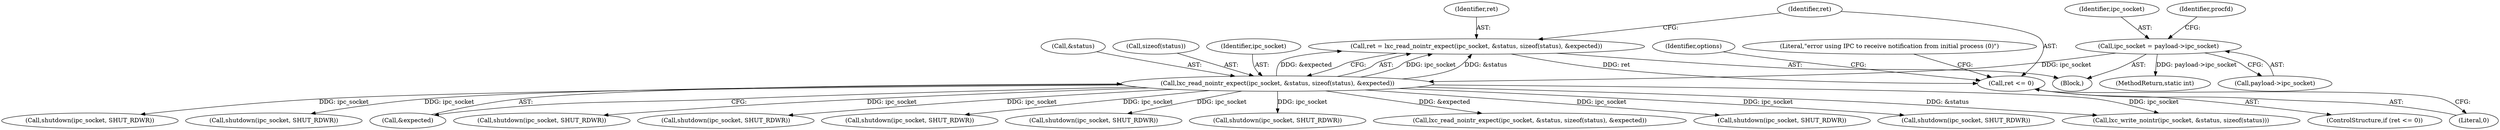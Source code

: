 digraph "0_lxc_5c3fcae78b63ac9dd56e36075903921bd9461f9e@API" {
"1000165" [label="(Call,ret = lxc_read_nointr_expect(ipc_socket, &status, sizeof(status), &expected))"];
"1000167" [label="(Call,lxc_read_nointr_expect(ipc_socket, &status, sizeof(status), &expected))"];
"1000127" [label="(Call,ipc_socket = payload->ipc_socket)"];
"1000176" [label="(Call,ret <= 0)"];
"1000169" [label="(Call,&status)"];
"1000175" [label="(ControlStructure,if (ret <= 0))"];
"1000178" [label="(Literal,0)"];
"1000388" [label="(Call,shutdown(ipc_socket, SHUT_RDWR))"];
"1000193" [label="(Identifier,options)"];
"1000477" [label="(Call,lxc_read_nointr_expect(ipc_socket, &status, sizeof(status), &expected))"];
"1000437" [label="(Call,shutdown(ipc_socket, SHUT_RDWR))"];
"1000177" [label="(Identifier,ret)"];
"1000182" [label="(Call,shutdown(ipc_socket, SHUT_RDWR))"];
"1000448" [label="(Call,lxc_write_nointr(ipc_socket, &status, sizeof(status)))"];
"1000181" [label="(Literal,\"error using IPC to receive notification from initial process (0)\")"];
"1000171" [label="(Call,sizeof(status))"];
"1000415" [label="(Call,shutdown(ipc_socket, SHUT_RDWR))"];
"1000251" [label="(Call,shutdown(ipc_socket, SHUT_RDWR))"];
"1000165" [label="(Call,ret = lxc_read_nointr_expect(ipc_socket, &status, sizeof(status), &expected))"];
"1000134" [label="(Identifier,procfd)"];
"1000168" [label="(Identifier,ipc_socket)"];
"1000173" [label="(Call,&expected)"];
"1000166" [label="(Identifier,ret)"];
"1000696" [label="(MethodReturn,static int)"];
"1000176" [label="(Call,ret <= 0)"];
"1000300" [label="(Call,shutdown(ipc_socket, SHUT_RDWR))"];
"1000129" [label="(Call,payload->ipc_socket)"];
"1000368" [label="(Call,shutdown(ipc_socket, SHUT_RDWR))"];
"1000119" [label="(Block,)"];
"1000275" [label="(Call,shutdown(ipc_socket, SHUT_RDWR))"];
"1000127" [label="(Call,ipc_socket = payload->ipc_socket)"];
"1000128" [label="(Identifier,ipc_socket)"];
"1000167" [label="(Call,lxc_read_nointr_expect(ipc_socket, &status, sizeof(status), &expected))"];
"1000210" [label="(Call,shutdown(ipc_socket, SHUT_RDWR))"];
"1000165" -> "1000119"  [label="AST: "];
"1000165" -> "1000167"  [label="CFG: "];
"1000166" -> "1000165"  [label="AST: "];
"1000167" -> "1000165"  [label="AST: "];
"1000177" -> "1000165"  [label="CFG: "];
"1000167" -> "1000165"  [label="DDG: ipc_socket"];
"1000167" -> "1000165"  [label="DDG: &status"];
"1000167" -> "1000165"  [label="DDG: &expected"];
"1000165" -> "1000176"  [label="DDG: ret"];
"1000167" -> "1000173"  [label="CFG: "];
"1000168" -> "1000167"  [label="AST: "];
"1000169" -> "1000167"  [label="AST: "];
"1000171" -> "1000167"  [label="AST: "];
"1000173" -> "1000167"  [label="AST: "];
"1000127" -> "1000167"  [label="DDG: ipc_socket"];
"1000167" -> "1000182"  [label="DDG: ipc_socket"];
"1000167" -> "1000210"  [label="DDG: ipc_socket"];
"1000167" -> "1000251"  [label="DDG: ipc_socket"];
"1000167" -> "1000275"  [label="DDG: ipc_socket"];
"1000167" -> "1000300"  [label="DDG: ipc_socket"];
"1000167" -> "1000368"  [label="DDG: ipc_socket"];
"1000167" -> "1000388"  [label="DDG: ipc_socket"];
"1000167" -> "1000415"  [label="DDG: ipc_socket"];
"1000167" -> "1000437"  [label="DDG: ipc_socket"];
"1000167" -> "1000448"  [label="DDG: ipc_socket"];
"1000167" -> "1000448"  [label="DDG: &status"];
"1000167" -> "1000477"  [label="DDG: &expected"];
"1000127" -> "1000119"  [label="AST: "];
"1000127" -> "1000129"  [label="CFG: "];
"1000128" -> "1000127"  [label="AST: "];
"1000129" -> "1000127"  [label="AST: "];
"1000134" -> "1000127"  [label="CFG: "];
"1000127" -> "1000696"  [label="DDG: payload->ipc_socket"];
"1000176" -> "1000175"  [label="AST: "];
"1000176" -> "1000178"  [label="CFG: "];
"1000177" -> "1000176"  [label="AST: "];
"1000178" -> "1000176"  [label="AST: "];
"1000181" -> "1000176"  [label="CFG: "];
"1000193" -> "1000176"  [label="CFG: "];
}
